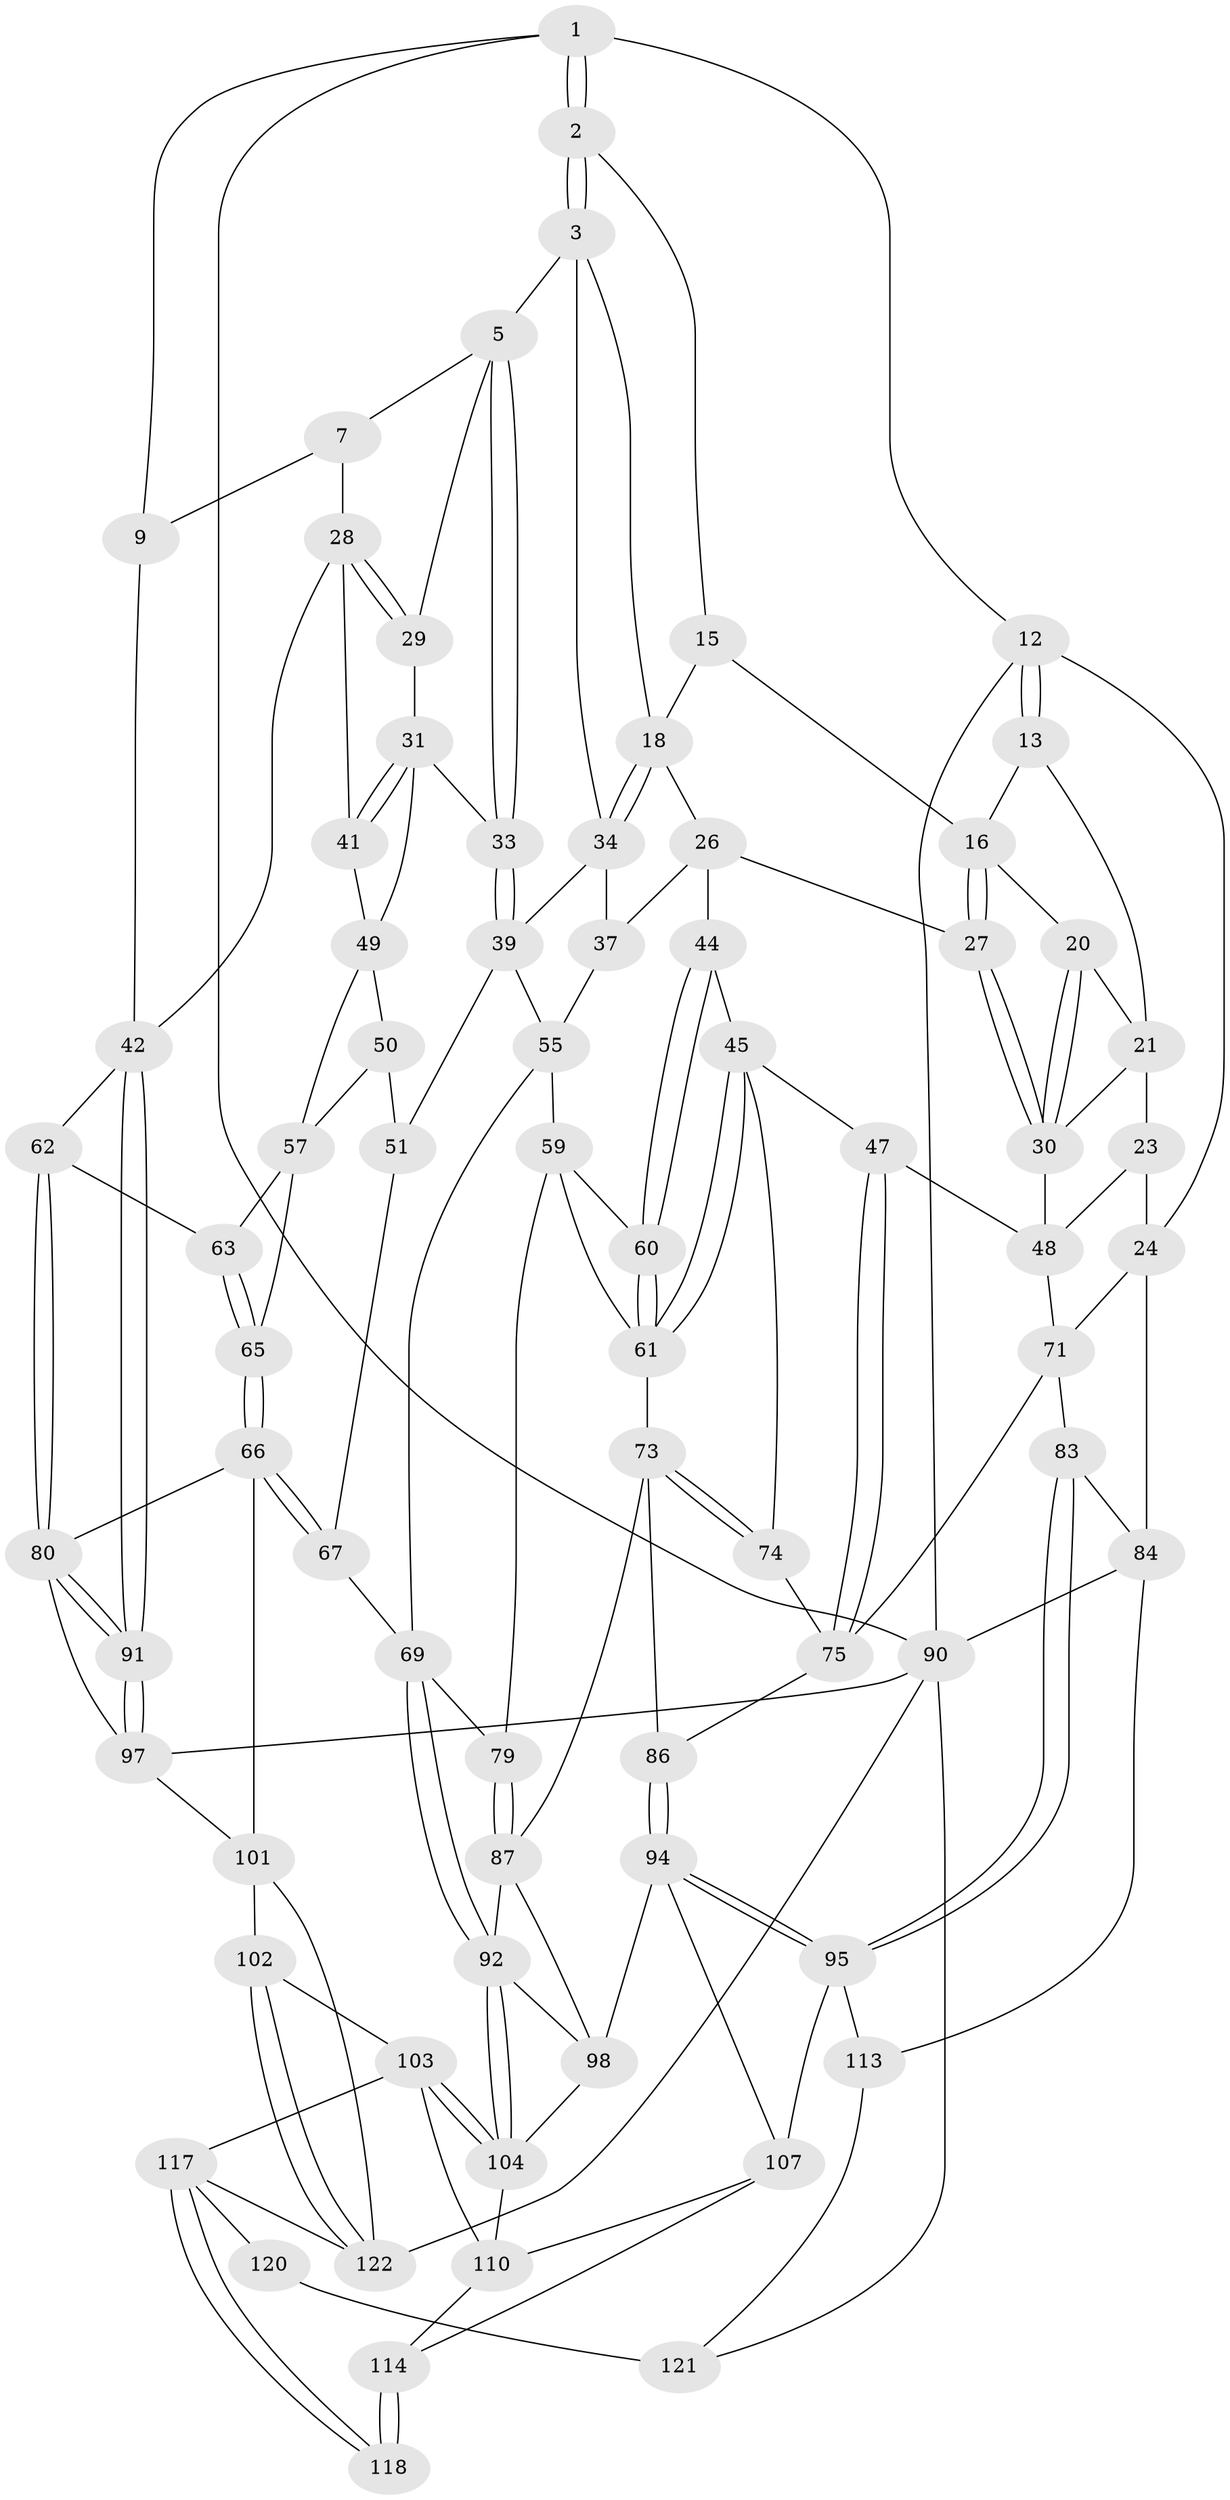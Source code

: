 // original degree distribution, {4: 0.24193548387096775, 5: 0.49193548387096775, 6: 0.24193548387096775, 3: 0.024193548387096774}
// Generated by graph-tools (version 1.1) at 2025/42/03/06/25 10:42:36]
// undirected, 75 vertices, 167 edges
graph export_dot {
graph [start="1"]
  node [color=gray90,style=filled];
  1 [pos="+0.9285938176515288+0",super="+8"];
  2 [pos="+0.45678905905512796+0",super="+11"];
  3 [pos="+0.4741810421120665+0",super="+4"];
  5 [pos="+0.6754511621923406+0.17581575676842812",super="+6"];
  7 [pos="+0.8603757257562854+0",super="+10"];
  9 [pos="+1+0.1850039063079842"];
  12 [pos="+0+0"];
  13 [pos="+0+0",super="+14"];
  15 [pos="+0.3446630266286171+0.1758418457629234"];
  16 [pos="+0.3278086543657446+0.17892828308031086",super="+17"];
  18 [pos="+0.4484141355816045+0.18704560668150147",super="+19"];
  20 [pos="+0.23250184632555715+0.19790594512384296"];
  21 [pos="+0.10753304127786965+0.07148663739090491",super="+22"];
  23 [pos="+0.0008947073715379611+0.2602361653392671"];
  24 [pos="+0+0.2832207090441446",super="+25"];
  26 [pos="+0.37971865447267056+0.26428263857812745",super="+38"];
  27 [pos="+0.3234860726255715+0.26208167468134236"];
  28 [pos="+0.956375419661091+0.2069095840937936",super="+40"];
  29 [pos="+0.883120172524895+0.1615425631948322"];
  30 [pos="+0.2214926021910004+0.2784416490179746",super="+35"];
  31 [pos="+0.8247872920473976+0.26504233157962104",super="+32"];
  33 [pos="+0.6777295516147841+0.19370052344923225"];
  34 [pos="+0.5014750389175319+0.22951027401493704",super="+36"];
  37 [pos="+0.5076483110176254+0.29525352370711766"];
  39 [pos="+0.5934058829156852+0.3059470339157697",super="+52"];
  41 [pos="+0.8862214480219814+0.36259307863944334"];
  42 [pos="+1+0.42366269529602174",super="+43"];
  44 [pos="+0.4023656593132322+0.3688914480285887"];
  45 [pos="+0.3595953017181483+0.38813780158840006",super="+46"];
  47 [pos="+0.21206680142675455+0.3741545351453298"];
  48 [pos="+0.20707753559453335+0.37202310750514267",super="+54"];
  49 [pos="+0.7203214617982364+0.27098829984793954",super="+53"];
  50 [pos="+0.7198313629952926+0.28754671740071824",super="+58"];
  51 [pos="+0.631343015744431+0.4021074428196838",super="+68"];
  55 [pos="+0.5572285058098698+0.4472048209792444",super="+56"];
  57 [pos="+0.8749753882425085+0.3760722480731791",super="+64"];
  59 [pos="+0.5185284719854317+0.4387637190836087",super="+78"];
  60 [pos="+0.447743123050233+0.41110012257720346"];
  61 [pos="+0.39675279705649474+0.5090716889972947",super="+72"];
  62 [pos="+0.950241297342866+0.5063774761742192"];
  63 [pos="+0.939267418053558+0.5058081692910532"];
  65 [pos="+0.8428722675926957+0.5680659609945365"];
  66 [pos="+0.7915169479613545+0.6197854182524442",super="+82"];
  67 [pos="+0.7555418426638599+0.5902603650513206"];
  69 [pos="+0.6280353397796147+0.5912874833758444",super="+70"];
  71 [pos="+0.13653229179620643+0.44288077060715103",super="+77"];
  73 [pos="+0.38123323424299915+0.5381001014510148",super="+85"];
  74 [pos="+0.3219668924028803+0.5050084081441354"];
  75 [pos="+0.272604747064311+0.5425175173387172",super="+76"];
  79 [pos="+0.44496096311445454+0.5829645977882125"];
  80 [pos="+0.9928396288350765+0.6614206578363477",super="+81"];
  83 [pos="+0.06354547620916728+0.5574405246773859"];
  84 [pos="+0+0.5731405263920614",super="+89"];
  86 [pos="+0.22377309125402067+0.5955589851872725"];
  87 [pos="+0.44649473766761105+0.5873522186745437",super="+88"];
  90 [pos="+0+1",super="+96"];
  91 [pos="+1+0.6527222373240131"];
  92 [pos="+0.5395034898503267+0.6811091121457082",super="+93"];
  94 [pos="+0.19755624969511673+0.7198277155100875",super="+100"];
  95 [pos="+0.10322561761585362+0.7495395352991333",super="+109"];
  97 [pos="+1+1",super="+106"];
  98 [pos="+0.3400038064203953+0.6967214267981937",super="+99"];
  101 [pos="+0.7811960274303447+0.7667887278884201",super="+112"];
  102 [pos="+0.7268550731217426+0.8402492189506483"];
  103 [pos="+0.7202644648082064+0.8391119628715062",super="+116"];
  104 [pos="+0.5372734691467145+0.7466968649442691",super="+105"];
  107 [pos="+0.2694511456130174+0.7913968471174422",super="+108"];
  110 [pos="+0.4097952383976019+0.951891926105967",super="+111"];
  113 [pos="+0.04074078245173095+0.8332834277044199"];
  114 [pos="+0.22489315470598914+0.8449659560316733",super="+115"];
  117 [pos="+0.37509391013714055+1",super="+119"];
  118 [pos="+0.28813067451193536+1"];
  120 [pos="+0.2800825722969418+1"];
  121 [pos="+0.07204032404435123+0.906410515279053",super="+124"];
  122 [pos="+0.7522814464689337+0.9236261208823338",super="+123"];
  1 -- 2;
  1 -- 2;
  1 -- 12;
  1 -- 9;
  1 -- 90;
  2 -- 3;
  2 -- 3;
  2 -- 15;
  3 -- 18;
  3 -- 34;
  3 -- 5;
  5 -- 33;
  5 -- 33;
  5 -- 29;
  5 -- 7;
  7 -- 9;
  7 -- 28;
  9 -- 42;
  12 -- 13;
  12 -- 13;
  12 -- 90;
  12 -- 24;
  13 -- 21;
  13 -- 16;
  15 -- 16;
  15 -- 18;
  16 -- 27;
  16 -- 27;
  16 -- 20;
  18 -- 34;
  18 -- 34;
  18 -- 26;
  20 -- 21;
  20 -- 30;
  20 -- 30;
  21 -- 30;
  21 -- 23;
  23 -- 24;
  23 -- 48;
  24 -- 71;
  24 -- 84;
  26 -- 27;
  26 -- 44;
  26 -- 37;
  27 -- 30;
  27 -- 30;
  28 -- 29;
  28 -- 29;
  28 -- 41;
  28 -- 42;
  29 -- 31;
  30 -- 48;
  31 -- 41;
  31 -- 41;
  31 -- 33;
  31 -- 49;
  33 -- 39;
  33 -- 39;
  34 -- 37;
  34 -- 39;
  37 -- 55;
  39 -- 51;
  39 -- 55;
  41 -- 49;
  42 -- 91;
  42 -- 91;
  42 -- 62;
  44 -- 45;
  44 -- 60;
  44 -- 60;
  45 -- 61;
  45 -- 61;
  45 -- 74;
  45 -- 47;
  47 -- 48;
  47 -- 75;
  47 -- 75;
  48 -- 71;
  49 -- 50;
  49 -- 57;
  50 -- 51 [weight=2];
  50 -- 57;
  51 -- 67;
  55 -- 69;
  55 -- 59;
  57 -- 65;
  57 -- 63;
  59 -- 60;
  59 -- 61;
  59 -- 79;
  60 -- 61;
  60 -- 61;
  61 -- 73;
  62 -- 63;
  62 -- 80;
  62 -- 80;
  63 -- 65;
  63 -- 65;
  65 -- 66;
  65 -- 66;
  66 -- 67;
  66 -- 67;
  66 -- 101;
  66 -- 80;
  67 -- 69;
  69 -- 92;
  69 -- 92;
  69 -- 79;
  71 -- 83;
  71 -- 75;
  73 -- 74;
  73 -- 74;
  73 -- 86;
  73 -- 87;
  74 -- 75;
  75 -- 86;
  79 -- 87;
  79 -- 87;
  80 -- 91;
  80 -- 91;
  80 -- 97;
  83 -- 84;
  83 -- 95;
  83 -- 95;
  84 -- 113;
  84 -- 90;
  86 -- 94;
  86 -- 94;
  87 -- 98;
  87 -- 92;
  90 -- 121;
  90 -- 97;
  90 -- 122;
  91 -- 97;
  91 -- 97;
  92 -- 104;
  92 -- 104;
  92 -- 98;
  94 -- 95;
  94 -- 95;
  94 -- 107;
  94 -- 98;
  95 -- 113;
  95 -- 107;
  97 -- 101;
  98 -- 104;
  101 -- 102;
  101 -- 122;
  102 -- 103;
  102 -- 122;
  102 -- 122;
  103 -- 104;
  103 -- 104;
  103 -- 117;
  103 -- 110;
  104 -- 110;
  107 -- 110;
  107 -- 114;
  110 -- 114;
  113 -- 121;
  114 -- 118 [weight=2];
  114 -- 118;
  117 -- 118;
  117 -- 118;
  117 -- 120;
  117 -- 122;
  120 -- 121 [weight=2];
}
